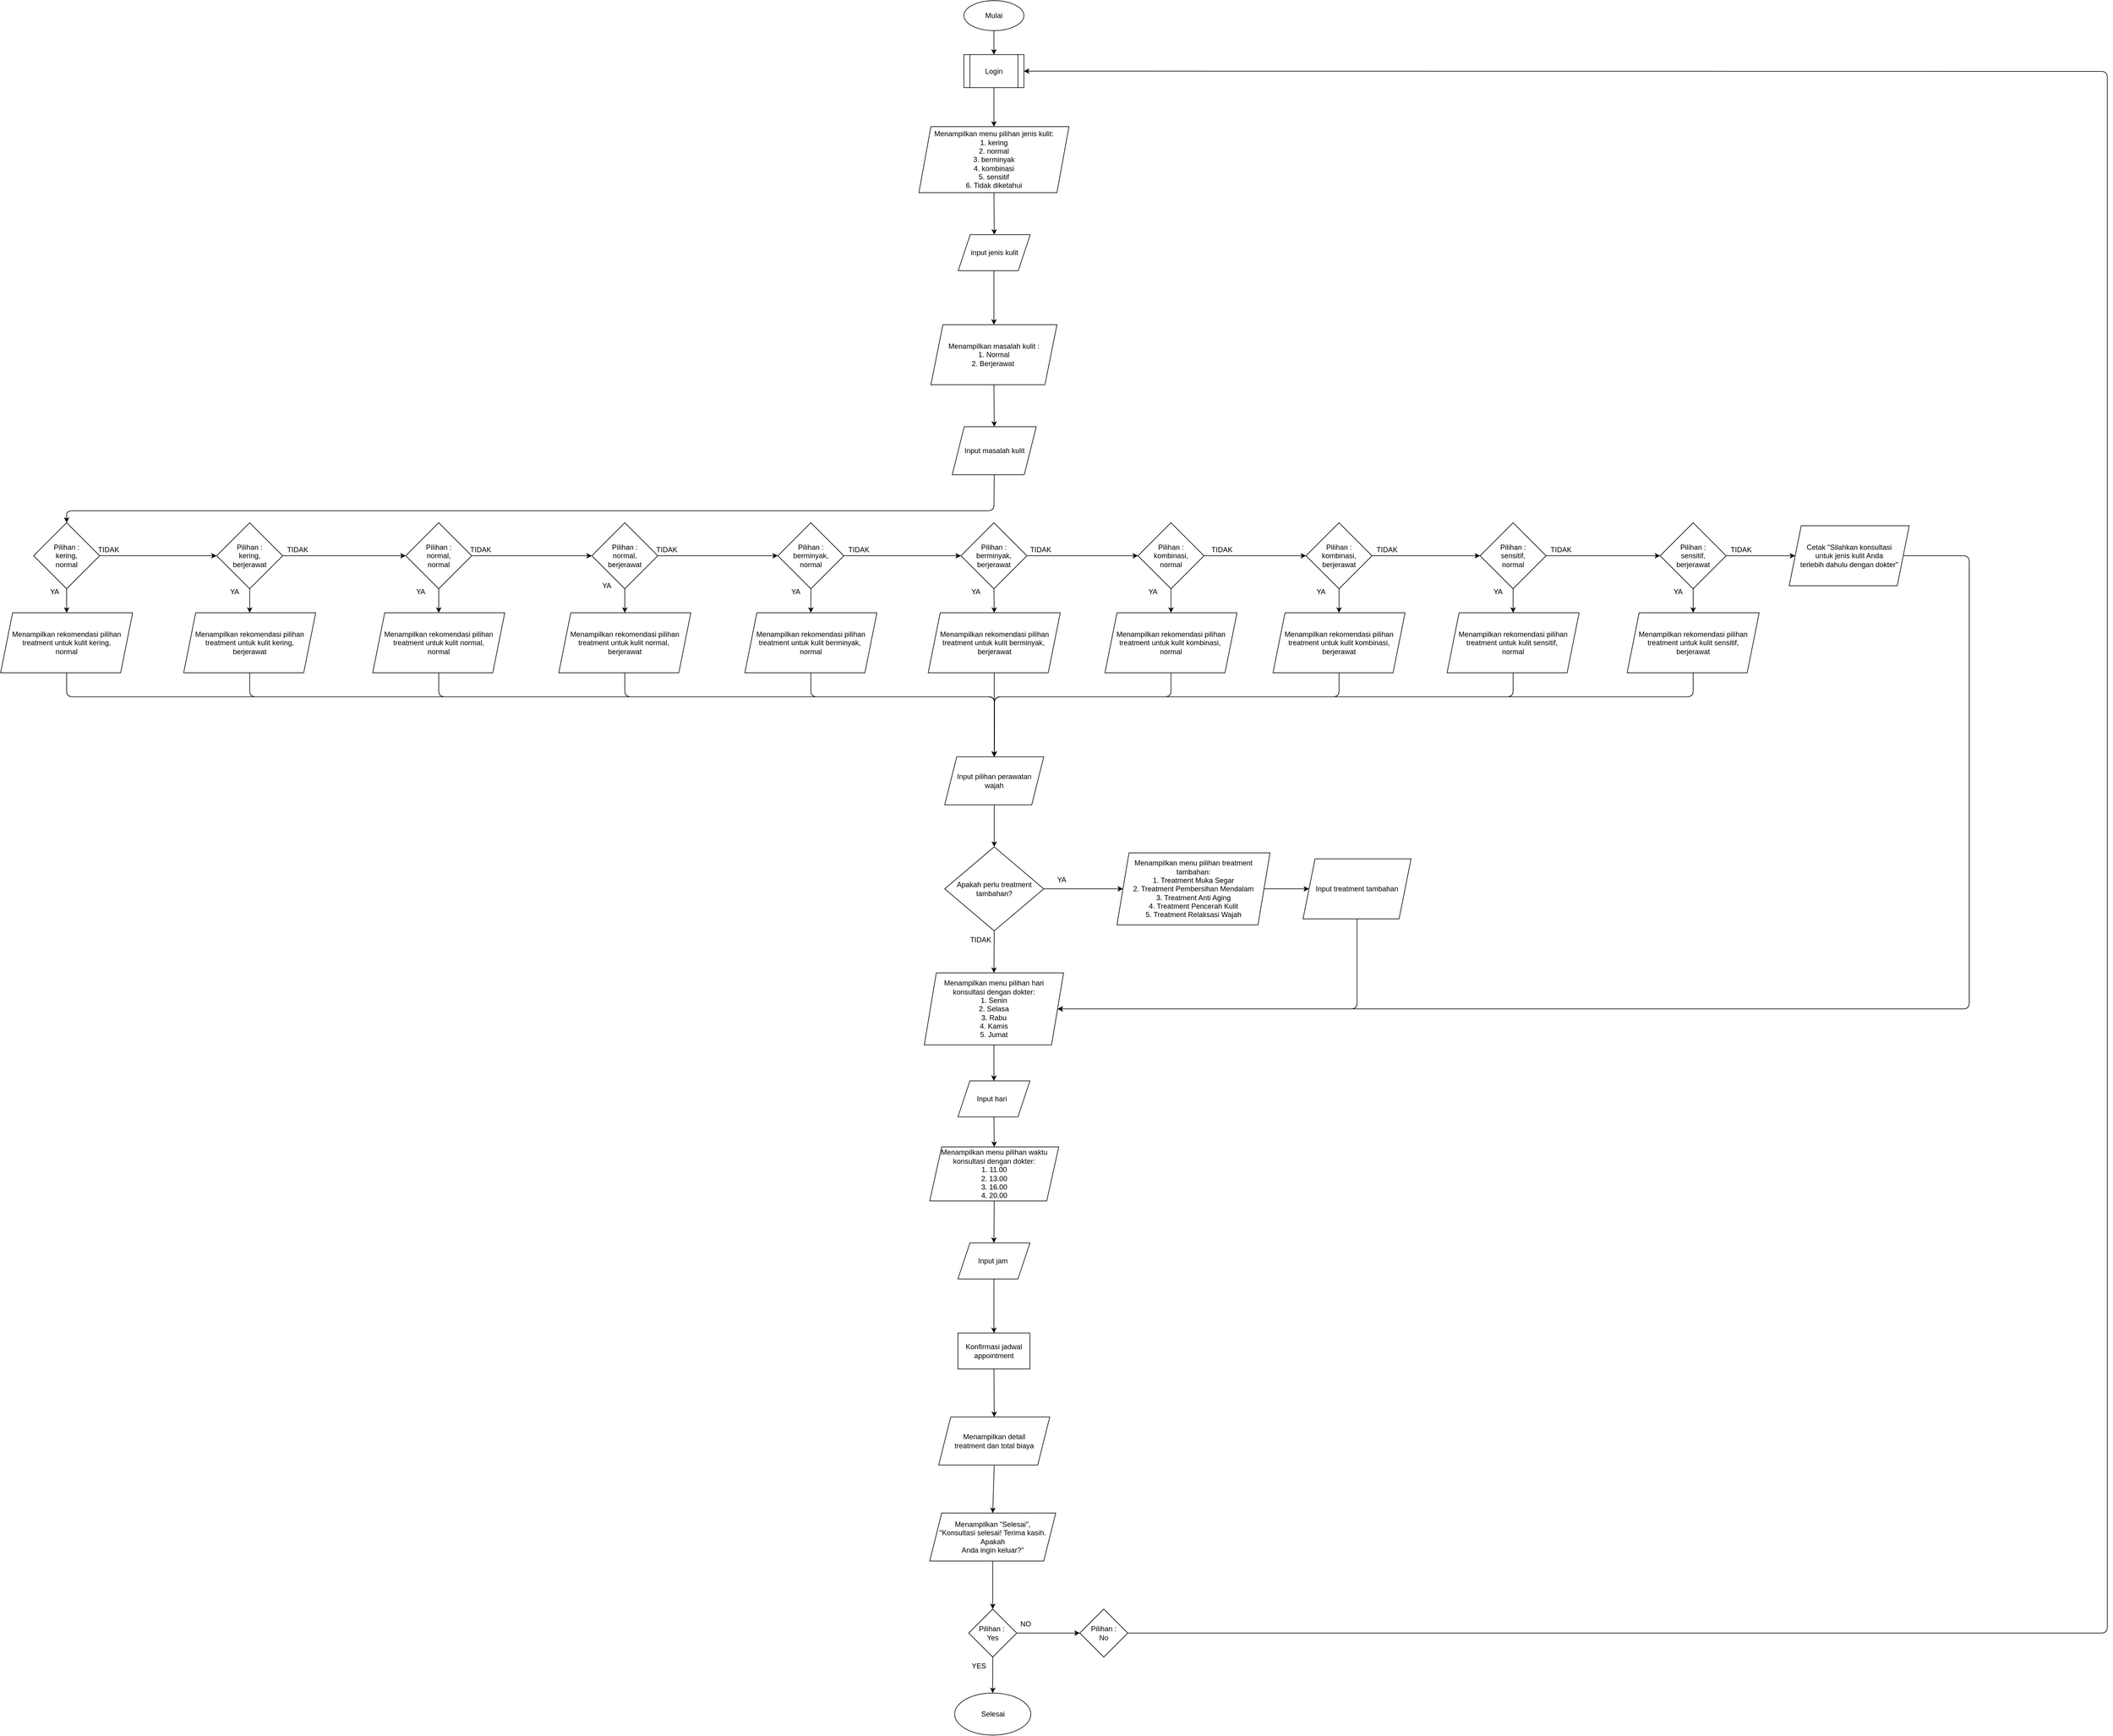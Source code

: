 <mxfile>
    <diagram id="M2xDNIhOBhWgQVgV__6K" name="Page-1">
        <mxGraphModel dx="2861" dy="1479" grid="1" gridSize="10" guides="1" tooltips="1" connect="1" arrows="1" fold="1" page="1" pageScale="1" pageWidth="850" pageHeight="1100" math="0" shadow="0">
            <root>
                <mxCell id="0"/>
                <mxCell id="1" parent="0"/>
                <mxCell id="122" style="edgeStyle=none;html=1;exitX=1;exitY=0.5;exitDx=0;exitDy=0;entryX=0;entryY=0.5;entryDx=0;entryDy=0;" parent="1" source="119" target="121" edge="1">
                    <mxGeometry relative="1" as="geometry"/>
                </mxCell>
                <mxCell id="46" style="edgeStyle=none;html=1;exitX=0.5;exitY=1;exitDx=0;exitDy=0;entryX=0.5;entryY=0;entryDx=0;entryDy=0;" parent="1" source="3" target="6" edge="1">
                    <mxGeometry relative="1" as="geometry"/>
                </mxCell>
                <mxCell id="3" value="Mulai" style="ellipse;whiteSpace=wrap;html=1;" parent="1" vertex="1">
                    <mxGeometry x="375" y="-1080" width="100" height="50" as="geometry"/>
                </mxCell>
                <mxCell id="47" style="edgeStyle=none;html=1;exitX=0.5;exitY=1;exitDx=0;exitDy=0;entryX=0.5;entryY=0;entryDx=0;entryDy=0;" parent="1" source="6" target="8" edge="1">
                    <mxGeometry relative="1" as="geometry"/>
                </mxCell>
                <mxCell id="6" value="Login" style="shape=process;whiteSpace=wrap;html=1;backgroundOutline=1;" parent="1" vertex="1">
                    <mxGeometry x="375" y="-990" width="100" height="55" as="geometry"/>
                </mxCell>
                <mxCell id="48" style="edgeStyle=none;html=1;exitX=0.5;exitY=1;exitDx=0;exitDy=0;entryX=0.5;entryY=0;entryDx=0;entryDy=0;" parent="1" source="8" target="10" edge="1">
                    <mxGeometry relative="1" as="geometry"/>
                </mxCell>
                <mxCell id="8" value="Menampilkan menu pilihan jenis kulit:&lt;br&gt;1. kering&lt;br&gt;2. normal&lt;br&gt;3. berminyak&lt;br&gt;4. kombinasi&lt;br&gt;5. sensitif&lt;br&gt;6. Tidak diketahui" style="shape=parallelogram;perimeter=parallelogramPerimeter;whiteSpace=wrap;html=1;fixedSize=1;" parent="1" vertex="1">
                    <mxGeometry x="300" y="-870" width="250" height="110" as="geometry"/>
                </mxCell>
                <mxCell id="102" style="edgeStyle=none;html=1;exitX=0.5;exitY=1;exitDx=0;exitDy=0;entryX=0.5;entryY=0;entryDx=0;entryDy=0;" parent="1" source="10" target="12" edge="1">
                    <mxGeometry relative="1" as="geometry">
                        <Array as="points">
                            <mxPoint x="425" y="-640"/>
                        </Array>
                        <mxPoint x="270" y="-550" as="targetPoint"/>
                    </mxGeometry>
                </mxCell>
                <mxCell id="10" value="input jenis kulit" style="shape=parallelogram;perimeter=parallelogramPerimeter;whiteSpace=wrap;html=1;fixedSize=1;" parent="1" vertex="1">
                    <mxGeometry x="365.5" y="-690" width="120" height="60" as="geometry"/>
                </mxCell>
                <mxCell id="50" style="edgeStyle=none;html=1;exitX=0.5;exitY=1;exitDx=0;exitDy=0;entryX=0.5;entryY=0;entryDx=0;entryDy=0;" parent="1" source="12" target="13" edge="1">
                    <mxGeometry relative="1" as="geometry"/>
                </mxCell>
                <mxCell id="12" value="Menampilkan masalah kulit :&lt;br&gt;1. Normal&lt;br&gt;2. Berjerawat&amp;nbsp;" style="shape=parallelogram;perimeter=parallelogramPerimeter;whiteSpace=wrap;html=1;fixedSize=1;" parent="1" vertex="1">
                    <mxGeometry x="320" y="-540" width="210" height="100" as="geometry"/>
                </mxCell>
                <mxCell id="30" style="edgeStyle=none;html=1;exitX=0.5;exitY=1;exitDx=0;exitDy=0;entryX=0.5;entryY=0;entryDx=0;entryDy=0;" parent="1" source="13" target="184" edge="1">
                    <mxGeometry relative="1" as="geometry">
                        <Array as="points">
                            <mxPoint x="425" y="-230"/>
                            <mxPoint x="-1120" y="-230"/>
                        </Array>
                        <mxPoint x="-1120" y="-200" as="targetPoint"/>
                    </mxGeometry>
                </mxCell>
                <mxCell id="13" value="Input masalah kulit" style="shape=parallelogram;perimeter=parallelogramPerimeter;whiteSpace=wrap;html=1;fixedSize=1;" parent="1" vertex="1">
                    <mxGeometry x="355.5" y="-370" width="140" height="80" as="geometry"/>
                </mxCell>
                <mxCell id="54" style="edgeStyle=none;html=1;exitX=0.5;exitY=1;exitDx=0;exitDy=0;entryX=0.5;entryY=0;entryDx=0;entryDy=0;" parent="1" source="184" target="51" edge="1">
                    <mxGeometry relative="1" as="geometry">
                        <mxPoint x="-1120" y="-110" as="sourcePoint"/>
                    </mxGeometry>
                </mxCell>
                <mxCell id="87" style="edgeStyle=none;html=1;exitX=1;exitY=0.5;exitDx=0;exitDy=0;entryX=0;entryY=0.5;entryDx=0;entryDy=0;" parent="1" source="184" target="16" edge="1">
                    <mxGeometry relative="1" as="geometry">
                        <mxPoint x="-1075" y="-155" as="sourcePoint"/>
                    </mxGeometry>
                </mxCell>
                <mxCell id="55" style="edgeStyle=none;html=1;exitX=0.5;exitY=1;exitDx=0;exitDy=0;entryX=0.5;entryY=0;entryDx=0;entryDy=0;" parent="1" source="16" target="52" edge="1">
                    <mxGeometry relative="1" as="geometry"/>
                </mxCell>
                <mxCell id="88" style="edgeStyle=none;html=1;exitX=1;exitY=0.5;exitDx=0;exitDy=0;entryX=0;entryY=0.5;entryDx=0;entryDy=0;" parent="1" source="16" target="187" edge="1">
                    <mxGeometry relative="1" as="geometry">
                        <mxPoint x="-580" y="-150" as="targetPoint"/>
                    </mxGeometry>
                </mxCell>
                <mxCell id="16" value="Pilihan :&lt;br&gt;kering, &lt;br&gt;berjerawat" style="rhombus;whiteSpace=wrap;html=1;" parent="1" vertex="1">
                    <mxGeometry x="-870" y="-210" width="110" height="110" as="geometry"/>
                </mxCell>
                <mxCell id="56" style="edgeStyle=none;html=1;exitX=0.5;exitY=1;exitDx=0;exitDy=0;entryX=0.5;entryY=0;entryDx=0;entryDy=0;" parent="1" source="187" target="53" edge="1">
                    <mxGeometry relative="1" as="geometry">
                        <mxPoint x="-500" y="-120" as="sourcePoint"/>
                    </mxGeometry>
                </mxCell>
                <mxCell id="89" style="edgeStyle=none;html=1;exitX=1;exitY=0.5;exitDx=0;exitDy=0;entryX=0;entryY=0.5;entryDx=0;entryDy=0;" parent="1" source="187" target="188" edge="1">
                    <mxGeometry relative="1" as="geometry">
                        <mxPoint x="-460" y="-160" as="sourcePoint"/>
                        <mxPoint x="-290" y="-160" as="targetPoint"/>
                    </mxGeometry>
                </mxCell>
                <mxCell id="58" style="edgeStyle=none;html=1;entryX=0.5;entryY=0;entryDx=0;entryDy=0;exitX=0.5;exitY=1;exitDx=0;exitDy=0;" parent="1" source="188" target="57" edge="1">
                    <mxGeometry relative="1" as="geometry">
                        <mxPoint x="-180" y="-100" as="sourcePoint"/>
                    </mxGeometry>
                </mxCell>
                <mxCell id="90" style="edgeStyle=none;html=1;exitX=1;exitY=0.5;exitDx=0;exitDy=0;entryX=0;entryY=0.5;entryDx=0;entryDy=0;" parent="1" source="188" target="189" edge="1">
                    <mxGeometry relative="1" as="geometry">
                        <mxPoint x="-150" y="-160" as="sourcePoint"/>
                        <mxPoint x="20" y="-155" as="targetPoint"/>
                    </mxGeometry>
                </mxCell>
                <mxCell id="60" style="edgeStyle=none;html=1;entryX=0.5;entryY=0;entryDx=0;entryDy=0;exitX=0.5;exitY=1;exitDx=0;exitDy=0;" parent="1" source="189" target="59" edge="1">
                    <mxGeometry relative="1" as="geometry">
                        <mxPoint x="120" y="-80" as="sourcePoint"/>
                    </mxGeometry>
                </mxCell>
                <mxCell id="91" style="edgeStyle=none;html=1;exitX=1;exitY=0.5;exitDx=0;exitDy=0;entryX=0;entryY=0.5;entryDx=0;entryDy=0;" parent="1" source="189" target="190" edge="1">
                    <mxGeometry relative="1" as="geometry">
                        <mxPoint x="220" y="-160" as="sourcePoint"/>
                        <mxPoint x="320" y="-160" as="targetPoint"/>
                    </mxGeometry>
                </mxCell>
                <mxCell id="64" style="edgeStyle=none;html=1;entryX=0.5;entryY=0;entryDx=0;entryDy=0;exitX=0.5;exitY=1;exitDx=0;exitDy=0;" parent="1" source="191" target="63" edge="1">
                    <mxGeometry relative="1" as="geometry">
                        <mxPoint x="720" y="-70" as="sourcePoint"/>
                    </mxGeometry>
                </mxCell>
                <mxCell id="93" style="edgeStyle=none;html=1;exitX=1;exitY=0.5;exitDx=0;exitDy=0;entryX=0;entryY=0.5;entryDx=0;entryDy=0;" parent="1" source="191" target="192" edge="1">
                    <mxGeometry relative="1" as="geometry">
                        <mxPoint x="830" y="-160" as="sourcePoint"/>
                        <mxPoint x="910" y="-155" as="targetPoint"/>
                    </mxGeometry>
                </mxCell>
                <mxCell id="72" style="edgeStyle=none;html=1;entryX=0.5;entryY=0;entryDx=0;entryDy=0;exitX=0.5;exitY=1;exitDx=0;exitDy=0;" parent="1" source="192" target="67" edge="1">
                    <mxGeometry relative="1" as="geometry">
                        <mxPoint x="1000" y="-60" as="sourcePoint"/>
                    </mxGeometry>
                </mxCell>
                <mxCell id="94" style="edgeStyle=none;html=1;exitX=1;exitY=0.5;exitDx=0;exitDy=0;entryX=0;entryY=0.5;entryDx=0;entryDy=0;" parent="1" source="192" target="193" edge="1">
                    <mxGeometry relative="1" as="geometry">
                        <mxPoint x="1130" y="-160" as="sourcePoint"/>
                        <mxPoint x="1180" y="-155" as="targetPoint"/>
                        <Array as="points"/>
                    </mxGeometry>
                </mxCell>
                <mxCell id="62" style="edgeStyle=none;html=1;entryX=0.5;entryY=0;entryDx=0;entryDy=0;exitX=0.5;exitY=1;exitDx=0;exitDy=0;" parent="1" source="190" target="61" edge="1">
                    <mxGeometry relative="1" as="geometry">
                        <mxPoint x="425" y="-70" as="sourcePoint"/>
                    </mxGeometry>
                </mxCell>
                <mxCell id="92" style="edgeStyle=none;html=1;exitX=1;exitY=0.5;exitDx=0;exitDy=0;entryX=0;entryY=0.5;entryDx=0;entryDy=0;" parent="1" source="190" target="191" edge="1">
                    <mxGeometry relative="1" as="geometry">
                        <mxPoint x="550" y="-160" as="sourcePoint"/>
                        <mxPoint x="630" y="-155" as="targetPoint"/>
                    </mxGeometry>
                </mxCell>
                <mxCell id="76" style="edgeStyle=none;html=1;exitX=0.5;exitY=1;exitDx=0;exitDy=0;entryX=0.5;entryY=0;entryDx=0;entryDy=0;" parent="1" source="51" target="75" edge="1">
                    <mxGeometry relative="1" as="geometry">
                        <Array as="points">
                            <mxPoint x="-1120" y="80"/>
                            <mxPoint x="426" y="80"/>
                        </Array>
                    </mxGeometry>
                </mxCell>
                <mxCell id="51" value="Menampilkan rekomendasi pilihan treatment untuk kulit kering,&lt;br&gt;normal" style="shape=parallelogram;perimeter=parallelogramPerimeter;whiteSpace=wrap;html=1;fixedSize=1;" parent="1" vertex="1">
                    <mxGeometry x="-1230" y="-60" width="220" height="100" as="geometry"/>
                </mxCell>
                <mxCell id="77" style="edgeStyle=none;html=1;exitX=0.5;exitY=1;exitDx=0;exitDy=0;entryX=0.5;entryY=0;entryDx=0;entryDy=0;" parent="1" source="52" target="75" edge="1">
                    <mxGeometry relative="1" as="geometry">
                        <Array as="points">
                            <mxPoint x="-815" y="80"/>
                            <mxPoint x="426" y="80"/>
                        </Array>
                    </mxGeometry>
                </mxCell>
                <mxCell id="52" value="Menampilkan rekomendasi pilihan treatment untuk kulit kering,&lt;br&gt;berjerawat" style="shape=parallelogram;perimeter=parallelogramPerimeter;whiteSpace=wrap;html=1;fixedSize=1;" parent="1" vertex="1">
                    <mxGeometry x="-925" y="-60" width="220" height="100" as="geometry"/>
                </mxCell>
                <mxCell id="78" style="edgeStyle=none;html=1;exitX=0.5;exitY=1;exitDx=0;exitDy=0;entryX=0.5;entryY=0;entryDx=0;entryDy=0;" parent="1" source="53" target="75" edge="1">
                    <mxGeometry relative="1" as="geometry">
                        <Array as="points">
                            <mxPoint x="-500" y="80"/>
                            <mxPoint x="426" y="80"/>
                        </Array>
                    </mxGeometry>
                </mxCell>
                <mxCell id="53" value="Menampilkan rekomendasi pilihan treatment untuk kulit normal,&lt;br&gt;normal" style="shape=parallelogram;perimeter=parallelogramPerimeter;whiteSpace=wrap;html=1;fixedSize=1;" parent="1" vertex="1">
                    <mxGeometry x="-610" y="-60" width="220" height="100" as="geometry"/>
                </mxCell>
                <mxCell id="79" style="edgeStyle=none;html=1;exitX=0.5;exitY=1;exitDx=0;exitDy=0;entryX=0.5;entryY=0;entryDx=0;entryDy=0;" parent="1" source="57" target="75" edge="1">
                    <mxGeometry relative="1" as="geometry">
                        <Array as="points">
                            <mxPoint x="-190" y="80"/>
                            <mxPoint x="426" y="80"/>
                        </Array>
                    </mxGeometry>
                </mxCell>
                <mxCell id="57" value="Menampilkan rekomendasi pilihan treatment untuk kulit normal,&amp;nbsp;&lt;br&gt;berjerawat" style="shape=parallelogram;perimeter=parallelogramPerimeter;whiteSpace=wrap;html=1;fixedSize=1;" parent="1" vertex="1">
                    <mxGeometry x="-300" y="-60" width="220" height="100" as="geometry"/>
                </mxCell>
                <mxCell id="80" style="edgeStyle=none;html=1;exitX=0.5;exitY=1;exitDx=0;exitDy=0;entryX=0.5;entryY=0;entryDx=0;entryDy=0;" parent="1" source="59" target="75" edge="1">
                    <mxGeometry relative="1" as="geometry">
                        <Array as="points">
                            <mxPoint x="120" y="80"/>
                            <mxPoint x="426" y="80"/>
                        </Array>
                    </mxGeometry>
                </mxCell>
                <mxCell id="59" value="Menampilkan rekomendasi pilihan treatment untuk kulit berminyak,&amp;nbsp;&lt;br&gt;normal" style="shape=parallelogram;perimeter=parallelogramPerimeter;whiteSpace=wrap;html=1;fixedSize=1;" parent="1" vertex="1">
                    <mxGeometry x="10" y="-60" width="220" height="100" as="geometry"/>
                </mxCell>
                <mxCell id="81" style="edgeStyle=none;html=1;exitX=0.5;exitY=1;exitDx=0;exitDy=0;entryX=0.5;entryY=0;entryDx=0;entryDy=0;" parent="1" source="61" target="75" edge="1">
                    <mxGeometry relative="1" as="geometry"/>
                </mxCell>
                <mxCell id="61" value="Menampilkan rekomendasi pilihan treatment untuk kulit berminyak,&amp;nbsp;&lt;br&gt;berjerawat" style="shape=parallelogram;perimeter=parallelogramPerimeter;whiteSpace=wrap;html=1;fixedSize=1;" parent="1" vertex="1">
                    <mxGeometry x="315.5" y="-60" width="220" height="100" as="geometry"/>
                </mxCell>
                <mxCell id="82" style="edgeStyle=none;html=1;exitX=0.5;exitY=1;exitDx=0;exitDy=0;entryX=0.5;entryY=0;entryDx=0;entryDy=0;" parent="1" source="63" target="75" edge="1">
                    <mxGeometry relative="1" as="geometry">
                        <Array as="points">
                            <mxPoint x="720" y="80"/>
                            <mxPoint x="426" y="80"/>
                        </Array>
                    </mxGeometry>
                </mxCell>
                <mxCell id="63" value="Menampilkan rekomendasi pilihan treatment untuk kulit kombinasi,&amp;nbsp;&lt;br&gt;normal" style="shape=parallelogram;perimeter=parallelogramPerimeter;whiteSpace=wrap;html=1;fixedSize=1;" parent="1" vertex="1">
                    <mxGeometry x="610" y="-60" width="220" height="100" as="geometry"/>
                </mxCell>
                <mxCell id="73" style="edgeStyle=none;html=1;entryX=0.5;entryY=0;entryDx=0;entryDy=0;exitX=0.5;exitY=1;exitDx=0;exitDy=0;" parent="1" source="193" target="68" edge="1">
                    <mxGeometry relative="1" as="geometry">
                        <mxPoint x="1290" y="-70" as="sourcePoint"/>
                    </mxGeometry>
                </mxCell>
                <mxCell id="95" style="edgeStyle=none;html=1;exitX=1;exitY=0.5;exitDx=0;exitDy=0;entryX=0;entryY=0.5;entryDx=0;entryDy=0;" parent="1" source="193" target="194" edge="1">
                    <mxGeometry relative="1" as="geometry">
                        <mxPoint x="1440" y="-160" as="sourcePoint"/>
                        <mxPoint x="1490" y="-160" as="targetPoint"/>
                        <Array as="points"/>
                    </mxGeometry>
                </mxCell>
                <mxCell id="74" style="edgeStyle=none;html=1;entryX=0.5;entryY=0;entryDx=0;entryDy=0;exitX=0.5;exitY=1;exitDx=0;exitDy=0;" parent="1" source="194" target="69" edge="1">
                    <mxGeometry relative="1" as="geometry">
                        <mxPoint x="1590" y="-70" as="sourcePoint"/>
                    </mxGeometry>
                </mxCell>
                <mxCell id="183" style="edgeStyle=none;html=1;entryX=0;entryY=0.5;entryDx=0;entryDy=0;exitX=1;exitY=0.5;exitDx=0;exitDy=0;" parent="1" source="194" target="145" edge="1">
                    <mxGeometry relative="1" as="geometry">
                        <mxPoint x="1690" y="-160" as="sourcePoint"/>
                    </mxGeometry>
                </mxCell>
                <mxCell id="83" style="edgeStyle=none;html=1;exitX=0.5;exitY=1;exitDx=0;exitDy=0;entryX=0.5;entryY=0;entryDx=0;entryDy=0;" parent="1" source="67" target="75" edge="1">
                    <mxGeometry relative="1" as="geometry">
                        <Array as="points">
                            <mxPoint x="1000" y="80"/>
                            <mxPoint x="426" y="80"/>
                        </Array>
                    </mxGeometry>
                </mxCell>
                <mxCell id="67" value="Menampilkan rekomendasi pilihan treatment untuk kulit kombinasi,&lt;br&gt;berjerawat" style="shape=parallelogram;perimeter=parallelogramPerimeter;whiteSpace=wrap;html=1;fixedSize=1;" parent="1" vertex="1">
                    <mxGeometry x="890" y="-60" width="220" height="100" as="geometry"/>
                </mxCell>
                <mxCell id="84" style="edgeStyle=none;html=1;exitX=0.5;exitY=1;exitDx=0;exitDy=0;entryX=0.5;entryY=0;entryDx=0;entryDy=0;" parent="1" source="68" target="75" edge="1">
                    <mxGeometry relative="1" as="geometry">
                        <Array as="points">
                            <mxPoint x="1290" y="80"/>
                            <mxPoint x="426" y="80"/>
                        </Array>
                    </mxGeometry>
                </mxCell>
                <mxCell id="68" value="Menampilkan rekomendasi pilihan treatment untuk kulit sensitif,&amp;nbsp;&lt;br&gt;normal" style="shape=parallelogram;perimeter=parallelogramPerimeter;whiteSpace=wrap;html=1;fixedSize=1;" parent="1" vertex="1">
                    <mxGeometry x="1180" y="-60" width="220" height="100" as="geometry"/>
                </mxCell>
                <mxCell id="85" style="edgeStyle=none;html=1;exitX=0.5;exitY=1;exitDx=0;exitDy=0;entryX=0.5;entryY=0;entryDx=0;entryDy=0;" parent="1" source="69" target="75" edge="1">
                    <mxGeometry relative="1" as="geometry">
                        <Array as="points">
                            <mxPoint x="1590" y="80"/>
                            <mxPoint x="426" y="80"/>
                        </Array>
                    </mxGeometry>
                </mxCell>
                <mxCell id="69" value="Menampilkan rekomendasi pilihan treatment untuk kulit sensitif,&lt;br&gt;berjerawat" style="shape=parallelogram;perimeter=parallelogramPerimeter;whiteSpace=wrap;html=1;fixedSize=1;" parent="1" vertex="1">
                    <mxGeometry x="1480" y="-60" width="220" height="100" as="geometry"/>
                </mxCell>
                <mxCell id="120" style="edgeStyle=none;html=1;exitX=0.5;exitY=1;exitDx=0;exitDy=0;entryX=0.5;entryY=0;entryDx=0;entryDy=0;" parent="1" source="75" target="119" edge="1">
                    <mxGeometry relative="1" as="geometry"/>
                </mxCell>
                <mxCell id="75" value="Input pilihan perawatan &lt;br&gt;wajah" style="shape=parallelogram;perimeter=parallelogramPerimeter;whiteSpace=wrap;html=1;fixedSize=1;" parent="1" vertex="1">
                    <mxGeometry x="343" y="180" width="165" height="80" as="geometry"/>
                </mxCell>
                <mxCell id="124" style="edgeStyle=none;html=1;exitX=0.5;exitY=1;exitDx=0;exitDy=0;entryX=0.5;entryY=0;entryDx=0;entryDy=0;" parent="1" source="119" target="123" edge="1">
                    <mxGeometry relative="1" as="geometry"/>
                </mxCell>
                <mxCell id="119" value="Apakah perlu treatment tambahan?" style="rhombus;whiteSpace=wrap;html=1;" parent="1" vertex="1">
                    <mxGeometry x="343" y="330" width="165" height="140" as="geometry"/>
                </mxCell>
                <mxCell id="137" style="edgeStyle=none;html=1;exitX=0.5;exitY=1;exitDx=0;exitDy=0;entryX=1;entryY=0.5;entryDx=0;entryDy=0;" parent="1" source="182" target="123" edge="1">
                    <mxGeometry relative="1" as="geometry">
                        <Array as="points">
                            <mxPoint x="1030" y="600"/>
                        </Array>
                    </mxGeometry>
                </mxCell>
                <mxCell id="121" value="Menampilkan menu pilihan treatment tambahan:&lt;br&gt;1. Treatment Muka Segar&lt;br&gt;2. Treatment Pembersihan Mendalam&lt;br&gt;3. Treatment Anti Aging&lt;br&gt;4. Treatment Pencerah Kulit&lt;br&gt;5. Treatment Relaksasi Wajah" style="shape=parallelogram;perimeter=parallelogramPerimeter;whiteSpace=wrap;html=1;fixedSize=1;" parent="1" vertex="1">
                    <mxGeometry x="630" y="340" width="255" height="120" as="geometry"/>
                </mxCell>
                <mxCell id="126" style="edgeStyle=none;html=1;exitX=0.5;exitY=1;exitDx=0;exitDy=0;entryX=0.5;entryY=0;entryDx=0;entryDy=0;" parent="1" source="123" target="125" edge="1">
                    <mxGeometry relative="1" as="geometry"/>
                </mxCell>
                <mxCell id="123" value="Menampilkan menu pilihan hari &lt;br&gt;konsultasi dengan dokter:&lt;br&gt;1. Senin&lt;br&gt;2. Selasa&lt;br&gt;3. Rabu&lt;br&gt;4. Kamis&lt;br&gt;5. Jumat" style="shape=parallelogram;perimeter=parallelogramPerimeter;whiteSpace=wrap;html=1;fixedSize=1;" parent="1" vertex="1">
                    <mxGeometry x="309" y="540" width="232" height="120" as="geometry"/>
                </mxCell>
                <mxCell id="128" style="edgeStyle=none;html=1;exitX=0.5;exitY=1;exitDx=0;exitDy=0;entryX=0.5;entryY=0;entryDx=0;entryDy=0;" parent="1" source="125" target="127" edge="1">
                    <mxGeometry relative="1" as="geometry"/>
                </mxCell>
                <mxCell id="125" value="Input hari&amp;nbsp;&amp;nbsp;" style="shape=parallelogram;perimeter=parallelogramPerimeter;whiteSpace=wrap;html=1;fixedSize=1;" parent="1" vertex="1">
                    <mxGeometry x="365" y="720" width="120" height="60" as="geometry"/>
                </mxCell>
                <mxCell id="130" style="edgeStyle=none;html=1;exitX=0.5;exitY=1;exitDx=0;exitDy=0;entryX=0.5;entryY=0;entryDx=0;entryDy=0;" parent="1" source="127" target="129" edge="1">
                    <mxGeometry relative="1" as="geometry"/>
                </mxCell>
                <mxCell id="127" value="Menampilkan menu pilihan waktu konsultasi dengan dokter:&lt;br&gt;1. 11.00&lt;br&gt;2. 13.00&lt;br&gt;3. 16.00&lt;br&gt;4. 20.00" style="shape=parallelogram;perimeter=parallelogramPerimeter;whiteSpace=wrap;html=1;fixedSize=1;" parent="1" vertex="1">
                    <mxGeometry x="318" y="830" width="215" height="90" as="geometry"/>
                </mxCell>
                <mxCell id="129" value="Input jam&amp;nbsp;" style="shape=parallelogram;perimeter=parallelogramPerimeter;whiteSpace=wrap;html=1;fixedSize=1;" parent="1" vertex="1">
                    <mxGeometry x="365" y="990" width="120" height="60" as="geometry"/>
                </mxCell>
                <mxCell id="135" style="edgeStyle=none;html=1;exitX=0.5;exitY=1;exitDx=0;exitDy=0;entryX=0.5;entryY=0;entryDx=0;entryDy=0;" parent="1" source="129" target="134" edge="1">
                    <mxGeometry relative="1" as="geometry">
                        <mxPoint x="425.5" y="1220" as="sourcePoint"/>
                    </mxGeometry>
                </mxCell>
                <mxCell id="138" style="edgeStyle=none;html=1;exitX=0.5;exitY=1;exitDx=0;exitDy=0;entryX=0.5;entryY=0;entryDx=0;entryDy=0;" parent="1" source="134" target="139" edge="1">
                    <mxGeometry relative="1" as="geometry">
                        <mxPoint x="425" y="1430" as="targetPoint"/>
                    </mxGeometry>
                </mxCell>
                <mxCell id="134" value="Konfirmasi jadwal appointment" style="rounded=0;whiteSpace=wrap;html=1;" parent="1" vertex="1">
                    <mxGeometry x="365" y="1140" width="120" height="60" as="geometry"/>
                </mxCell>
                <mxCell id="142" style="edgeStyle=none;html=1;exitX=0.5;exitY=1;exitDx=0;exitDy=0;entryX=0.5;entryY=0;entryDx=0;entryDy=0;" parent="1" source="139" target="196" edge="1">
                    <mxGeometry relative="1" as="geometry">
                        <mxPoint x="420" y="1440" as="targetPoint"/>
                        <Array as="points"/>
                    </mxGeometry>
                </mxCell>
                <mxCell id="139" value="Menampilkan detail &lt;br&gt;treatment dan total biaya" style="shape=parallelogram;perimeter=parallelogramPerimeter;whiteSpace=wrap;html=1;fixedSize=1;" parent="1" vertex="1">
                    <mxGeometry x="333" y="1280" width="185" height="80" as="geometry"/>
                </mxCell>
                <mxCell id="143" value="TIDAK" style="text;html=1;strokeColor=none;fillColor=none;align=center;verticalAlign=middle;whiteSpace=wrap;rounded=0;" parent="1" vertex="1">
                    <mxGeometry x="-765" y="-180" width="60" height="30" as="geometry"/>
                </mxCell>
                <mxCell id="144" value="TIDAK" style="text;html=1;strokeColor=none;fillColor=none;align=center;verticalAlign=middle;whiteSpace=wrap;rounded=0;" parent="1" vertex="1">
                    <mxGeometry x="170" y="-180" width="60" height="30" as="geometry"/>
                </mxCell>
                <mxCell id="147" style="edgeStyle=none;html=1;exitX=1;exitY=0.5;exitDx=0;exitDy=0;entryX=1;entryY=0.5;entryDx=0;entryDy=0;" parent="1" source="145" target="123" edge="1">
                    <mxGeometry relative="1" as="geometry">
                        <mxPoint x="1760" y="560" as="targetPoint"/>
                        <Array as="points">
                            <mxPoint x="2050" y="-155"/>
                            <mxPoint x="2050" y="600"/>
                        </Array>
                    </mxGeometry>
                </mxCell>
                <mxCell id="145" value="Cetak &quot;Silahkan konsultasi &lt;br&gt;untuk jenis kulit Anda&lt;br&gt;terlebih dahulu dengan dokter&quot;" style="shape=parallelogram;perimeter=parallelogramPerimeter;whiteSpace=wrap;html=1;fixedSize=1;" parent="1" vertex="1">
                    <mxGeometry x="1750" y="-205" width="200" height="100" as="geometry"/>
                </mxCell>
                <mxCell id="148" value="TIDAK" style="text;html=1;strokeColor=none;fillColor=none;align=center;verticalAlign=middle;whiteSpace=wrap;rounded=0;" parent="1" vertex="1">
                    <mxGeometry x="-150" y="-180" width="60" height="30" as="geometry"/>
                </mxCell>
                <mxCell id="155" value="TIDAK" style="text;html=1;strokeColor=none;fillColor=none;align=center;verticalAlign=middle;whiteSpace=wrap;rounded=0;" parent="1" vertex="1">
                    <mxGeometry x="-1080" y="-180" width="60" height="30" as="geometry"/>
                </mxCell>
                <mxCell id="156" value="TIDAK" style="text;html=1;strokeColor=none;fillColor=none;align=center;verticalAlign=middle;whiteSpace=wrap;rounded=0;" parent="1" vertex="1">
                    <mxGeometry x="775" y="-180" width="60" height="30" as="geometry"/>
                </mxCell>
                <mxCell id="157" value="TIDAK" style="text;html=1;strokeColor=none;fillColor=none;align=center;verticalAlign=middle;whiteSpace=wrap;rounded=0;" parent="1" vertex="1">
                    <mxGeometry x="473" y="-180" width="60" height="30" as="geometry"/>
                </mxCell>
                <mxCell id="158" value="TIDAK" style="text;html=1;strokeColor=none;fillColor=none;align=center;verticalAlign=middle;whiteSpace=wrap;rounded=0;" parent="1" vertex="1">
                    <mxGeometry x="1050" y="-180" width="60" height="30" as="geometry"/>
                </mxCell>
                <mxCell id="159" value="TIDAK" style="text;html=1;strokeColor=none;fillColor=none;align=center;verticalAlign=middle;whiteSpace=wrap;rounded=0;" parent="1" vertex="1">
                    <mxGeometry x="-460" y="-180" width="60" height="30" as="geometry"/>
                </mxCell>
                <mxCell id="160" value="TIDAK" style="text;html=1;strokeColor=none;fillColor=none;align=center;verticalAlign=middle;whiteSpace=wrap;rounded=0;" parent="1" vertex="1">
                    <mxGeometry x="1340" y="-180" width="60" height="30" as="geometry"/>
                </mxCell>
                <mxCell id="161" value="TIDAK" style="text;html=1;strokeColor=none;fillColor=none;align=center;verticalAlign=middle;whiteSpace=wrap;rounded=0;" parent="1" vertex="1">
                    <mxGeometry x="373" y="470" width="60" height="30" as="geometry"/>
                </mxCell>
                <mxCell id="164" value="YA" style="text;html=1;strokeColor=none;fillColor=none;align=center;verticalAlign=middle;whiteSpace=wrap;rounded=0;" parent="1" vertex="1">
                    <mxGeometry x="508" y="370" width="60" height="30" as="geometry"/>
                </mxCell>
                <mxCell id="165" value="YA" style="text;html=1;strokeColor=none;fillColor=none;align=center;verticalAlign=middle;whiteSpace=wrap;rounded=0;" parent="1" vertex="1">
                    <mxGeometry x="365" y="-110" width="60" height="30" as="geometry"/>
                </mxCell>
                <mxCell id="166" value="YA" style="text;html=1;strokeColor=none;fillColor=none;align=center;verticalAlign=middle;whiteSpace=wrap;rounded=0;" parent="1" vertex="1">
                    <mxGeometry x="-250" y="-120" width="60" height="30" as="geometry"/>
                </mxCell>
                <mxCell id="167" value="YA" style="text;html=1;strokeColor=none;fillColor=none;align=center;verticalAlign=middle;whiteSpace=wrap;rounded=0;" parent="1" vertex="1">
                    <mxGeometry x="65" y="-110" width="60" height="30" as="geometry"/>
                </mxCell>
                <mxCell id="168" value="YA" style="text;html=1;strokeColor=none;fillColor=none;align=center;verticalAlign=middle;whiteSpace=wrap;rounded=0;" parent="1" vertex="1">
                    <mxGeometry x="-870" y="-110" width="60" height="30" as="geometry"/>
                </mxCell>
                <mxCell id="169" value="YA" style="text;html=1;strokeColor=none;fillColor=none;align=center;verticalAlign=middle;whiteSpace=wrap;rounded=0;" parent="1" vertex="1">
                    <mxGeometry x="-560" y="-110" width="60" height="30" as="geometry"/>
                </mxCell>
                <mxCell id="170" value="YA" style="text;html=1;strokeColor=none;fillColor=none;align=center;verticalAlign=middle;whiteSpace=wrap;rounded=0;" parent="1" vertex="1">
                    <mxGeometry x="-1170" y="-110" width="60" height="30" as="geometry"/>
                </mxCell>
                <mxCell id="171" value="YA" style="text;html=1;strokeColor=none;fillColor=none;align=center;verticalAlign=middle;whiteSpace=wrap;rounded=0;" parent="1" vertex="1">
                    <mxGeometry x="1235" y="-110" width="60" height="30" as="geometry"/>
                </mxCell>
                <mxCell id="172" value="YA" style="text;html=1;strokeColor=none;fillColor=none;align=center;verticalAlign=middle;whiteSpace=wrap;rounded=0;" parent="1" vertex="1">
                    <mxGeometry x="940" y="-110" width="60" height="30" as="geometry"/>
                </mxCell>
                <mxCell id="173" value="YA" style="text;html=1;strokeColor=none;fillColor=none;align=center;verticalAlign=middle;whiteSpace=wrap;rounded=0;" parent="1" vertex="1">
                    <mxGeometry x="660" y="-110" width="60" height="30" as="geometry"/>
                </mxCell>
                <mxCell id="175" value="YA" style="text;html=1;strokeColor=none;fillColor=none;align=center;verticalAlign=middle;whiteSpace=wrap;rounded=0;" parent="1" vertex="1">
                    <mxGeometry x="1535" y="-110" width="60" height="30" as="geometry"/>
                </mxCell>
                <mxCell id="181" value="" style="endArrow=classic;html=1;exitX=1;exitY=0.5;exitDx=0;exitDy=0;entryX=0;entryY=0.5;entryDx=0;entryDy=0;" parent="1" source="121" target="182" edge="1">
                    <mxGeometry width="50" height="50" relative="1" as="geometry">
                        <mxPoint x="580" y="460" as="sourcePoint"/>
                        <mxPoint x="940" y="400" as="targetPoint"/>
                    </mxGeometry>
                </mxCell>
                <mxCell id="182" value="Input treatment tambahan" style="shape=parallelogram;perimeter=parallelogramPerimeter;whiteSpace=wrap;html=1;fixedSize=1;" parent="1" vertex="1">
                    <mxGeometry x="940" y="350" width="180" height="100" as="geometry"/>
                </mxCell>
                <mxCell id="184" value="Pilihan :&lt;br&gt;kering, &lt;br&gt;normal" style="rhombus;whiteSpace=wrap;html=1;" parent="1" vertex="1">
                    <mxGeometry x="-1175" y="-210" width="110" height="110" as="geometry"/>
                </mxCell>
                <mxCell id="187" value="Pilihan :&lt;br&gt;normal, &lt;br&gt;normal" style="rhombus;whiteSpace=wrap;html=1;" parent="1" vertex="1">
                    <mxGeometry x="-555" y="-210" width="110" height="110" as="geometry"/>
                </mxCell>
                <mxCell id="188" value="Pilihan :&lt;br&gt;normal, &lt;br&gt;berjerawat" style="rhombus;whiteSpace=wrap;html=1;" parent="1" vertex="1">
                    <mxGeometry x="-245" y="-210" width="110" height="110" as="geometry"/>
                </mxCell>
                <mxCell id="189" value="Pilihan :&lt;br&gt;berminyak,&lt;br&gt;normal" style="rhombus;whiteSpace=wrap;html=1;" parent="1" vertex="1">
                    <mxGeometry x="65" y="-210" width="110" height="110" as="geometry"/>
                </mxCell>
                <mxCell id="190" value="Pilihan :&lt;br&gt;berminyak,&lt;br&gt;berjerawat" style="rhombus;whiteSpace=wrap;html=1;" parent="1" vertex="1">
                    <mxGeometry x="370" y="-210" width="110" height="110" as="geometry"/>
                </mxCell>
                <mxCell id="191" value="Pilihan :&lt;br&gt;kombinasi,&lt;br&gt;normal" style="rhombus;whiteSpace=wrap;html=1;" parent="1" vertex="1">
                    <mxGeometry x="665" y="-210" width="110" height="110" as="geometry"/>
                </mxCell>
                <mxCell id="192" value="Pilihan :&lt;br&gt;kombinasi,&lt;br&gt;berjerawat" style="rhombus;whiteSpace=wrap;html=1;" parent="1" vertex="1">
                    <mxGeometry x="945" y="-210" width="110" height="110" as="geometry"/>
                </mxCell>
                <mxCell id="193" value="Pilihan :&lt;br&gt;sensitif, &lt;br&gt;normal" style="rhombus;whiteSpace=wrap;html=1;" parent="1" vertex="1">
                    <mxGeometry x="1235" y="-210" width="110" height="110" as="geometry"/>
                </mxCell>
                <mxCell id="194" value="Pilihan :&lt;br&gt;sensitif, &lt;br&gt;berjerawat" style="rhombus;whiteSpace=wrap;html=1;" parent="1" vertex="1">
                    <mxGeometry x="1535" y="-210" width="110" height="110" as="geometry"/>
                </mxCell>
                <mxCell id="195" value="TIDAK" style="text;html=1;strokeColor=none;fillColor=none;align=center;verticalAlign=middle;whiteSpace=wrap;rounded=0;" parent="1" vertex="1">
                    <mxGeometry x="1640" y="-180" width="60" height="30" as="geometry"/>
                </mxCell>
                <mxCell id="224" style="edgeStyle=none;html=1;exitX=0.5;exitY=1;exitDx=0;exitDy=0;entryX=0.5;entryY=0;entryDx=0;entryDy=0;" edge="1" parent="1" source="196" target="202">
                    <mxGeometry relative="1" as="geometry"/>
                </mxCell>
                <mxCell id="196" value="Menampilkan &quot;Selesai&quot;, &lt;br&gt;&quot;Konsultasi selesai! Terima kasih. Apakah &lt;br&gt;Anda ingin keluar?&quot;" style="shape=parallelogram;perimeter=parallelogramPerimeter;whiteSpace=wrap;html=1;fixedSize=1;" parent="1" vertex="1">
                    <mxGeometry x="318" y="1440" width="210" height="80" as="geometry"/>
                </mxCell>
                <mxCell id="202" value="Pilihan :&amp;nbsp;&lt;br&gt;Yes" style="rhombus;whiteSpace=wrap;html=1;" parent="1" vertex="1">
                    <mxGeometry x="383" y="1600" width="80" height="80" as="geometry"/>
                </mxCell>
                <mxCell id="203" value="" style="edgeStyle=none;orthogonalLoop=1;jettySize=auto;html=1;exitX=0.5;exitY=1;exitDx=0;exitDy=0;" parent="1" source="202" target="204" edge="1">
                    <mxGeometry width="80" relative="1" as="geometry">
                        <mxPoint x="400" y="1700" as="sourcePoint"/>
                        <mxPoint x="423" y="1730" as="targetPoint"/>
                        <Array as="points"/>
                    </mxGeometry>
                </mxCell>
                <mxCell id="204" value="Selesai" style="ellipse;whiteSpace=wrap;html=1;" parent="1" vertex="1">
                    <mxGeometry x="359.5" y="1740" width="127" height="70" as="geometry"/>
                </mxCell>
                <mxCell id="205" value="NO" style="text;strokeColor=none;align=center;fillColor=none;html=1;verticalAlign=middle;whiteSpace=wrap;rounded=0;" parent="1" vertex="1">
                    <mxGeometry x="448" y="1610" width="60" height="30" as="geometry"/>
                </mxCell>
                <mxCell id="208" value="Pilihan : &lt;br&gt;No" style="rhombus;whiteSpace=wrap;html=1;" parent="1" vertex="1">
                    <mxGeometry x="568" y="1600" width="80" height="80" as="geometry"/>
                </mxCell>
                <mxCell id="220" value="" style="edgeStyle=none;orthogonalLoop=1;jettySize=auto;html=1;strokeColor=#000000;exitX=1;exitY=0.5;exitDx=0;exitDy=0;entryX=0;entryY=0.5;entryDx=0;entryDy=0;" parent="1" source="202" target="208" edge="1">
                    <mxGeometry width="80" relative="1" as="geometry">
                        <mxPoint x="383" y="1666.402" as="sourcePoint"/>
                        <mxPoint x="460" y="1670" as="targetPoint"/>
                        <Array as="points"/>
                    </mxGeometry>
                </mxCell>
                <mxCell id="221" value="YES" style="text;strokeColor=none;align=center;fillColor=none;html=1;verticalAlign=middle;whiteSpace=wrap;rounded=0;" parent="1" vertex="1">
                    <mxGeometry x="370" y="1680" width="60" height="30" as="geometry"/>
                </mxCell>
                <mxCell id="222" value="" style="edgeStyle=none;orthogonalLoop=1;jettySize=auto;html=1;strokeColor=#000000;exitX=1;exitY=0.5;exitDx=0;exitDy=0;entryX=1;entryY=0.5;entryDx=0;entryDy=0;" parent="1" source="208" target="6" edge="1">
                    <mxGeometry width="80" relative="1" as="geometry">
                        <mxPoint x="720" y="1540" as="sourcePoint"/>
                        <mxPoint x="2210" y="-450" as="targetPoint"/>
                        <Array as="points">
                            <mxPoint x="1530" y="1640"/>
                            <mxPoint x="2280" y="1640"/>
                            <mxPoint x="2280" y="420"/>
                            <mxPoint x="2280" y="-962"/>
                        </Array>
                    </mxGeometry>
                </mxCell>
            </root>
        </mxGraphModel>
    </diagram>
</mxfile>